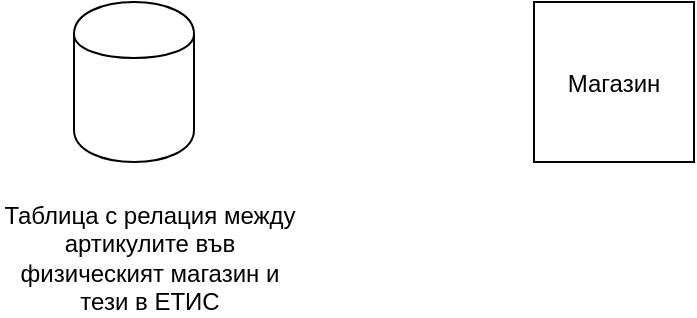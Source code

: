 <mxfile version="10.5.5" type="github"><diagram id="3QG_R4uv-sxVljykm5D5" name="Страница-1"><mxGraphModel dx="1211" dy="647" grid="1" gridSize="10" guides="1" tooltips="1" connect="1" arrows="1" fold="1" page="1" pageScale="1" pageWidth="1169" pageHeight="827" math="0" shadow="0"><root><mxCell id="0"/><mxCell id="1" parent="0"/><mxCell id="SNw8nRAzWHTfsGcdL7th-1" value="" style="whiteSpace=wrap;html=1;aspect=fixed;" vertex="1" parent="1"><mxGeometry x="1080" y="372" width="80" height="80" as="geometry"/></mxCell><mxCell id="SNw8nRAzWHTfsGcdL7th-2" value="Магазин&lt;br&gt;" style="text;html=1;strokeColor=none;fillColor=none;align=center;verticalAlign=middle;whiteSpace=wrap;rounded=0;" vertex="1" parent="1"><mxGeometry x="1100" y="402.5" width="40" height="20" as="geometry"/></mxCell><mxCell id="SNw8nRAzWHTfsGcdL7th-3" value="" style="shape=cylinder;whiteSpace=wrap;html=1;boundedLbl=1;backgroundOutline=1;" vertex="1" parent="1"><mxGeometry x="850" y="372" width="60" height="80" as="geometry"/></mxCell><mxCell id="SNw8nRAzWHTfsGcdL7th-5" value="Таблица с релация между артикулите във физическият магазин и тези в ЕТИС&lt;br&gt;" style="text;html=1;strokeColor=none;fillColor=none;align=center;verticalAlign=middle;whiteSpace=wrap;rounded=0;" vertex="1" parent="1"><mxGeometry x="813" y="490" width="150" height="20" as="geometry"/></mxCell></root></mxGraphModel></diagram></mxfile>